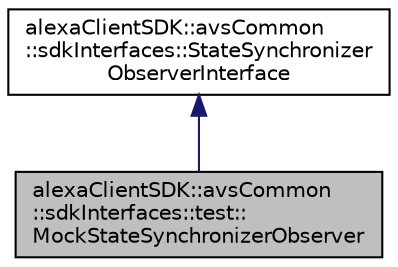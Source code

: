 digraph "alexaClientSDK::avsCommon::sdkInterfaces::test::MockStateSynchronizerObserver"
{
  edge [fontname="Helvetica",fontsize="10",labelfontname="Helvetica",labelfontsize="10"];
  node [fontname="Helvetica",fontsize="10",shape=record];
  Node1 [label="alexaClientSDK::avsCommon\l::sdkInterfaces::test::\lMockStateSynchronizerObserver",height=0.2,width=0.4,color="black", fillcolor="grey75", style="filled", fontcolor="black"];
  Node2 -> Node1 [dir="back",color="midnightblue",fontsize="10",style="solid",fontname="Helvetica"];
  Node2 [label="alexaClientSDK::avsCommon\l::sdkInterfaces::StateSynchronizer\lObserverInterface",height=0.2,width=0.4,color="black", fillcolor="white", style="filled",URL="$classalexa_client_s_d_k_1_1avs_common_1_1sdk_interfaces_1_1_state_synchronizer_observer_interface.html"];
}
